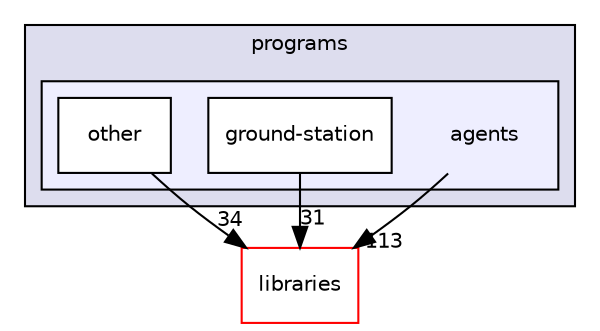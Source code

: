 digraph "agents" {
  compound=true
  node [ fontsize="10", fontname="Helvetica"];
  edge [ labelfontsize="10", labelfontname="Helvetica"];
  subgraph clusterdir_7b0a5d1507c7f681cbfa1deb5990c6ea {
    graph [ bgcolor="#ddddee", pencolor="black", label="programs" fontname="Helvetica", fontsize="10", URL="dir_7b0a5d1507c7f681cbfa1deb5990c6ea.html"]
  subgraph clusterdir_e9bfa404cf0ac1cbaf261f3a36e4afac {
    graph [ bgcolor="#eeeeff", pencolor="black", label="" URL="dir_e9bfa404cf0ac1cbaf261f3a36e4afac.html"];
    dir_e9bfa404cf0ac1cbaf261f3a36e4afac [shape=plaintext label="agents"];
    dir_6c834d0e2eaa7ec7d1f195e502851015 [shape=box label="ground-station" color="black" fillcolor="white" style="filled" URL="dir_6c834d0e2eaa7ec7d1f195e502851015.html"];
    dir_d1e52da43fe56d1ff264abf8438fef16 [shape=box label="other" color="black" fillcolor="white" style="filled" URL="dir_d1e52da43fe56d1ff264abf8438fef16.html"];
  }
  }
  dir_bc0718b08fb2015b8e59c47b2805f60c [shape=box label="libraries" fillcolor="white" style="filled" color="red" URL="dir_bc0718b08fb2015b8e59c47b2805f60c.html"];
  dir_e9bfa404cf0ac1cbaf261f3a36e4afac->dir_bc0718b08fb2015b8e59c47b2805f60c [headlabel="113", labeldistance=1.5 headhref="dir_000006_000000.html"];
  dir_6c834d0e2eaa7ec7d1f195e502851015->dir_bc0718b08fb2015b8e59c47b2805f60c [headlabel="31", labeldistance=1.5 headhref="dir_000016_000000.html"];
  dir_d1e52da43fe56d1ff264abf8438fef16->dir_bc0718b08fb2015b8e59c47b2805f60c [headlabel="34", labeldistance=1.5 headhref="dir_000017_000000.html"];
}
